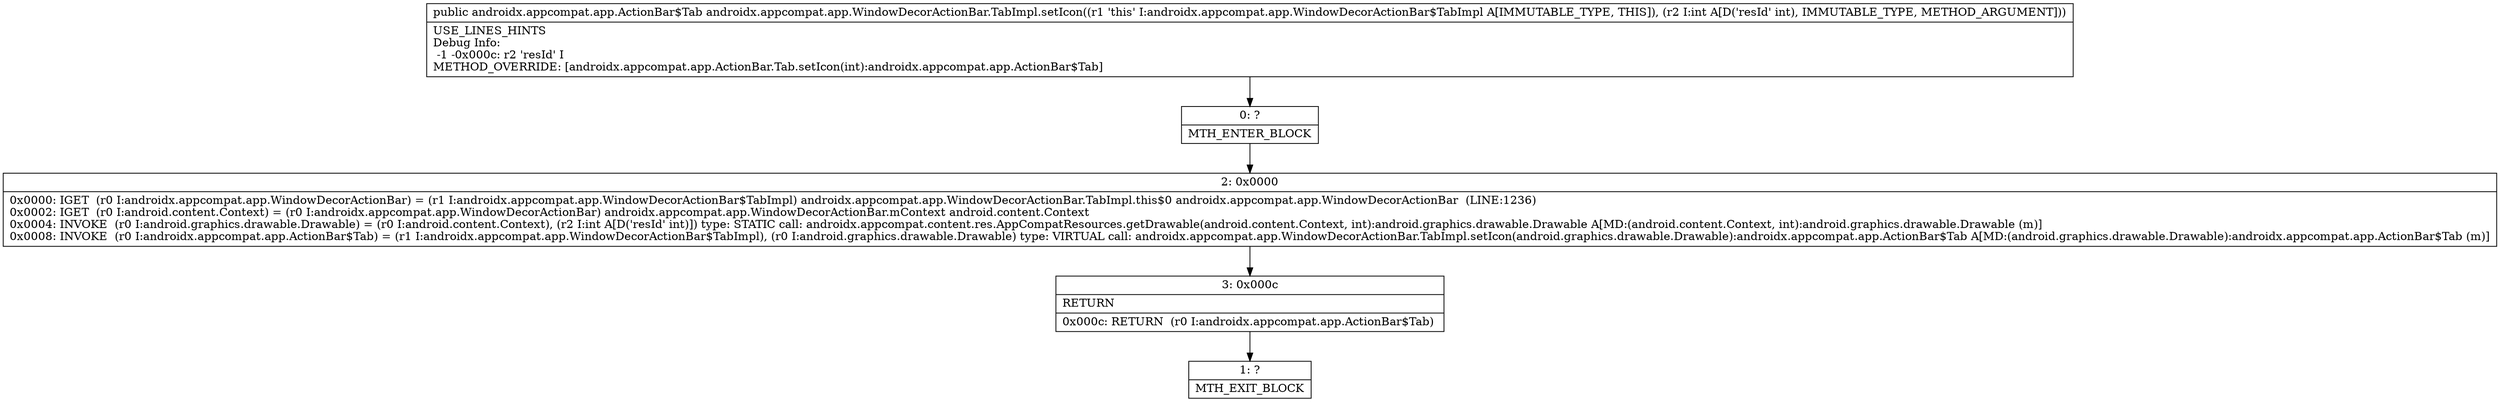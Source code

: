 digraph "CFG forandroidx.appcompat.app.WindowDecorActionBar.TabImpl.setIcon(I)Landroidx\/appcompat\/app\/ActionBar$Tab;" {
Node_0 [shape=record,label="{0\:\ ?|MTH_ENTER_BLOCK\l}"];
Node_2 [shape=record,label="{2\:\ 0x0000|0x0000: IGET  (r0 I:androidx.appcompat.app.WindowDecorActionBar) = (r1 I:androidx.appcompat.app.WindowDecorActionBar$TabImpl) androidx.appcompat.app.WindowDecorActionBar.TabImpl.this$0 androidx.appcompat.app.WindowDecorActionBar  (LINE:1236)\l0x0002: IGET  (r0 I:android.content.Context) = (r0 I:androidx.appcompat.app.WindowDecorActionBar) androidx.appcompat.app.WindowDecorActionBar.mContext android.content.Context \l0x0004: INVOKE  (r0 I:android.graphics.drawable.Drawable) = (r0 I:android.content.Context), (r2 I:int A[D('resId' int)]) type: STATIC call: androidx.appcompat.content.res.AppCompatResources.getDrawable(android.content.Context, int):android.graphics.drawable.Drawable A[MD:(android.content.Context, int):android.graphics.drawable.Drawable (m)]\l0x0008: INVOKE  (r0 I:androidx.appcompat.app.ActionBar$Tab) = (r1 I:androidx.appcompat.app.WindowDecorActionBar$TabImpl), (r0 I:android.graphics.drawable.Drawable) type: VIRTUAL call: androidx.appcompat.app.WindowDecorActionBar.TabImpl.setIcon(android.graphics.drawable.Drawable):androidx.appcompat.app.ActionBar$Tab A[MD:(android.graphics.drawable.Drawable):androidx.appcompat.app.ActionBar$Tab (m)]\l}"];
Node_3 [shape=record,label="{3\:\ 0x000c|RETURN\l|0x000c: RETURN  (r0 I:androidx.appcompat.app.ActionBar$Tab) \l}"];
Node_1 [shape=record,label="{1\:\ ?|MTH_EXIT_BLOCK\l}"];
MethodNode[shape=record,label="{public androidx.appcompat.app.ActionBar$Tab androidx.appcompat.app.WindowDecorActionBar.TabImpl.setIcon((r1 'this' I:androidx.appcompat.app.WindowDecorActionBar$TabImpl A[IMMUTABLE_TYPE, THIS]), (r2 I:int A[D('resId' int), IMMUTABLE_TYPE, METHOD_ARGUMENT]))  | USE_LINES_HINTS\lDebug Info:\l  \-1 \-0x000c: r2 'resId' I\lMETHOD_OVERRIDE: [androidx.appcompat.app.ActionBar.Tab.setIcon(int):androidx.appcompat.app.ActionBar$Tab]\l}"];
MethodNode -> Node_0;Node_0 -> Node_2;
Node_2 -> Node_3;
Node_3 -> Node_1;
}

